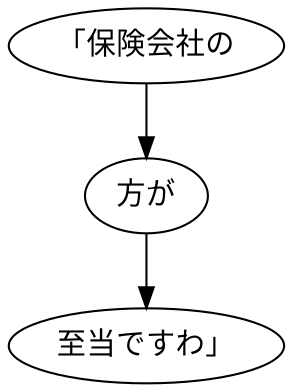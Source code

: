 digraph graph6759 {
	node0 [label="「保険会社の"];
	node1 [label="方が"];
	node2 [label="至当ですわ」"];
	node0 -> node1;
	node1 -> node2;
}
